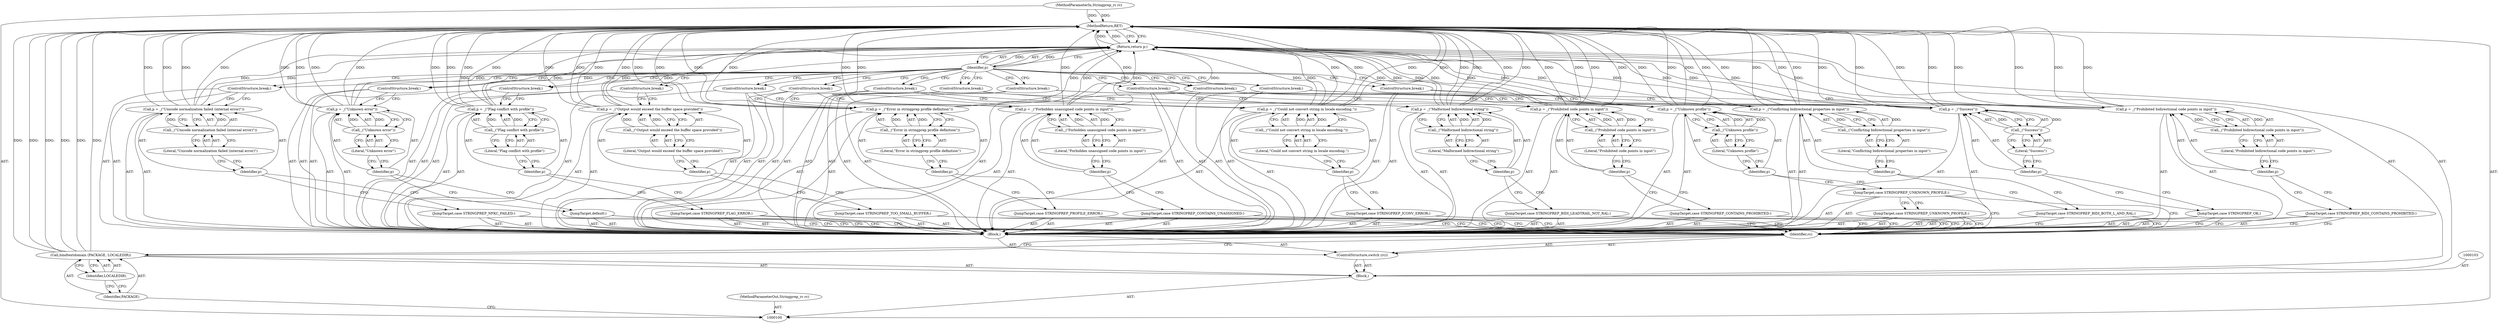 digraph "0_savannah_2e97c2796581c27213962c77f5a8571a598f9a2e_0" {
"1000191" [label="(MethodReturn,RET)"];
"1000101" [label="(MethodParameterIn,Stringprep_rc rc)"];
"1000213" [label="(MethodParameterOut,Stringprep_rc rc)"];
"1000113" [label="(Call,_(\"Success\"))"];
"1000114" [label="(Literal,\"Success\")"];
"1000111" [label="(Call,p = _(\"Success\"))"];
"1000112" [label="(Identifier,p)"];
"1000115" [label="(ControlStructure,break;)"];
"1000116" [label="(JumpTarget,case STRINGPREP_CONTAINS_UNASSIGNED:)"];
"1000119" [label="(Call,_(\"Forbidden unassigned code points in input\"))"];
"1000120" [label="(Literal,\"Forbidden unassigned code points in input\")"];
"1000117" [label="(Call,p = _(\"Forbidden unassigned code points in input\"))"];
"1000118" [label="(Identifier,p)"];
"1000121" [label="(ControlStructure,break;)"];
"1000122" [label="(JumpTarget,case STRINGPREP_CONTAINS_PROHIBITED:)"];
"1000125" [label="(Call,_(\"Prohibited code points in input\"))"];
"1000126" [label="(Literal,\"Prohibited code points in input\")"];
"1000123" [label="(Call,p = _(\"Prohibited code points in input\"))"];
"1000124" [label="(Identifier,p)"];
"1000127" [label="(ControlStructure,break;)"];
"1000102" [label="(Block,)"];
"1000128" [label="(JumpTarget,case STRINGPREP_BIDI_BOTH_L_AND_RAL:)"];
"1000131" [label="(Call,_(\"Conflicting bidirectional properties in input\"))"];
"1000132" [label="(Literal,\"Conflicting bidirectional properties in input\")"];
"1000129" [label="(Call,p = _(\"Conflicting bidirectional properties in input\"))"];
"1000130" [label="(Identifier,p)"];
"1000133" [label="(ControlStructure,break;)"];
"1000134" [label="(JumpTarget,case STRINGPREP_BIDI_LEADTRAIL_NOT_RAL:)"];
"1000137" [label="(Call,_(\"Malformed bidirectional string\"))"];
"1000138" [label="(Literal,\"Malformed bidirectional string\")"];
"1000135" [label="(Call,p = _(\"Malformed bidirectional string\"))"];
"1000136" [label="(Identifier,p)"];
"1000139" [label="(ControlStructure,break;)"];
"1000140" [label="(JumpTarget,case STRINGPREP_BIDI_CONTAINS_PROHIBITED:)"];
"1000143" [label="(Call,_(\"Prohibited bidirectional code points in input\"))"];
"1000144" [label="(Literal,\"Prohibited bidirectional code points in input\")"];
"1000141" [label="(Call,p = _(\"Prohibited bidirectional code points in input\"))"];
"1000142" [label="(Identifier,p)"];
"1000145" [label="(ControlStructure,break;)"];
"1000146" [label="(JumpTarget,case STRINGPREP_TOO_SMALL_BUFFER:)"];
"1000149" [label="(Call,_(\"Output would exceed the buffer space provided\"))"];
"1000150" [label="(Literal,\"Output would exceed the buffer space provided\")"];
"1000147" [label="(Call,p = _(\"Output would exceed the buffer space provided\"))"];
"1000148" [label="(Identifier,p)"];
"1000151" [label="(ControlStructure,break;)"];
"1000152" [label="(JumpTarget,case STRINGPREP_PROFILE_ERROR:)"];
"1000155" [label="(Call,_(\"Error in stringprep profile definition\"))"];
"1000156" [label="(Literal,\"Error in stringprep profile definition\")"];
"1000153" [label="(Call,p = _(\"Error in stringprep profile definition\"))"];
"1000154" [label="(Identifier,p)"];
"1000157" [label="(ControlStructure,break;)"];
"1000158" [label="(JumpTarget,case STRINGPREP_FLAG_ERROR:)"];
"1000161" [label="(Call,_(\"Flag conflict with profile\"))"];
"1000162" [label="(Literal,\"Flag conflict with profile\")"];
"1000159" [label="(Call,p = _(\"Flag conflict with profile\"))"];
"1000160" [label="(Identifier,p)"];
"1000163" [label="(ControlStructure,break;)"];
"1000164" [label="(JumpTarget,case STRINGPREP_UNKNOWN_PROFILE:)"];
"1000165" [label="(JumpTarget,case STRINGPREP_UNKNOWN_PROFILE:)"];
"1000168" [label="(Call,_(\"Unknown profile\"))"];
"1000169" [label="(Literal,\"Unknown profile\")"];
"1000166" [label="(Call,p = _(\"Unknown profile\"))"];
"1000167" [label="(Identifier,p)"];
"1000170" [label="(ControlStructure,break;)"];
"1000171" [label="(JumpTarget,case STRINGPREP_ICONV_ERROR:)"];
"1000105" [label="(Identifier,PACKAGE)"];
"1000104" [label="(Call,bindtextdomain (PACKAGE, LOCALEDIR))"];
"1000106" [label="(Identifier,LOCALEDIR)"];
"1000174" [label="(Call,_(\"Could not convert string in locale encoding.\"))"];
"1000175" [label="(Literal,\"Could not convert string in locale encoding.\")"];
"1000172" [label="(Call,p = _(\"Could not convert string in locale encoding.\"))"];
"1000173" [label="(Identifier,p)"];
"1000176" [label="(ControlStructure,break;)"];
"1000177" [label="(JumpTarget,case STRINGPREP_NFKC_FAILED:)"];
"1000180" [label="(Call,_(\"Unicode normalization failed (internal error)\"))"];
"1000181" [label="(Literal,\"Unicode normalization failed (internal error)\")"];
"1000178" [label="(Call,p = _(\"Unicode normalization failed (internal error)\"))"];
"1000179" [label="(Identifier,p)"];
"1000182" [label="(ControlStructure,break;)"];
"1000183" [label="(JumpTarget,default:)"];
"1000186" [label="(Call,_(\"Unknown error\"))"];
"1000187" [label="(Literal,\"Unknown error\")"];
"1000184" [label="(Call,p = _(\"Unknown error\"))"];
"1000185" [label="(Identifier,p)"];
"1000188" [label="(ControlStructure,break;)"];
"1000189" [label="(Return,return p;)"];
"1000190" [label="(Identifier,p)"];
"1000108" [label="(Identifier,rc)"];
"1000107" [label="(ControlStructure,switch (rc))"];
"1000109" [label="(Block,)"];
"1000110" [label="(JumpTarget,case STRINGPREP_OK:)"];
"1000191" -> "1000100"  [label="AST: "];
"1000191" -> "1000189"  [label="CFG: "];
"1000123" -> "1000191"  [label="DDG: "];
"1000123" -> "1000191"  [label="DDG: "];
"1000184" -> "1000191"  [label="DDG: "];
"1000184" -> "1000191"  [label="DDG: "];
"1000104" -> "1000191"  [label="DDG: "];
"1000104" -> "1000191"  [label="DDG: "];
"1000104" -> "1000191"  [label="DDG: "];
"1000159" -> "1000191"  [label="DDG: "];
"1000159" -> "1000191"  [label="DDG: "];
"1000178" -> "1000191"  [label="DDG: "];
"1000178" -> "1000191"  [label="DDG: "];
"1000117" -> "1000191"  [label="DDG: "];
"1000117" -> "1000191"  [label="DDG: "];
"1000111" -> "1000191"  [label="DDG: "];
"1000111" -> "1000191"  [label="DDG: "];
"1000153" -> "1000191"  [label="DDG: "];
"1000153" -> "1000191"  [label="DDG: "];
"1000166" -> "1000191"  [label="DDG: "];
"1000166" -> "1000191"  [label="DDG: "];
"1000129" -> "1000191"  [label="DDG: "];
"1000129" -> "1000191"  [label="DDG: "];
"1000141" -> "1000191"  [label="DDG: "];
"1000141" -> "1000191"  [label="DDG: "];
"1000147" -> "1000191"  [label="DDG: "];
"1000147" -> "1000191"  [label="DDG: "];
"1000101" -> "1000191"  [label="DDG: "];
"1000172" -> "1000191"  [label="DDG: "];
"1000172" -> "1000191"  [label="DDG: "];
"1000135" -> "1000191"  [label="DDG: "];
"1000135" -> "1000191"  [label="DDG: "];
"1000189" -> "1000191"  [label="DDG: "];
"1000101" -> "1000100"  [label="AST: "];
"1000101" -> "1000191"  [label="DDG: "];
"1000213" -> "1000100"  [label="AST: "];
"1000113" -> "1000111"  [label="AST: "];
"1000113" -> "1000114"  [label="CFG: "];
"1000114" -> "1000113"  [label="AST: "];
"1000111" -> "1000113"  [label="CFG: "];
"1000113" -> "1000111"  [label="DDG: "];
"1000114" -> "1000113"  [label="AST: "];
"1000114" -> "1000112"  [label="CFG: "];
"1000113" -> "1000114"  [label="CFG: "];
"1000111" -> "1000109"  [label="AST: "];
"1000111" -> "1000113"  [label="CFG: "];
"1000112" -> "1000111"  [label="AST: "];
"1000113" -> "1000111"  [label="AST: "];
"1000115" -> "1000111"  [label="CFG: "];
"1000111" -> "1000191"  [label="DDG: "];
"1000111" -> "1000191"  [label="DDG: "];
"1000113" -> "1000111"  [label="DDG: "];
"1000111" -> "1000189"  [label="DDG: "];
"1000112" -> "1000111"  [label="AST: "];
"1000112" -> "1000110"  [label="CFG: "];
"1000114" -> "1000112"  [label="CFG: "];
"1000115" -> "1000109"  [label="AST: "];
"1000115" -> "1000111"  [label="CFG: "];
"1000190" -> "1000115"  [label="CFG: "];
"1000116" -> "1000109"  [label="AST: "];
"1000116" -> "1000108"  [label="CFG: "];
"1000118" -> "1000116"  [label="CFG: "];
"1000119" -> "1000117"  [label="AST: "];
"1000119" -> "1000120"  [label="CFG: "];
"1000120" -> "1000119"  [label="AST: "];
"1000117" -> "1000119"  [label="CFG: "];
"1000119" -> "1000117"  [label="DDG: "];
"1000120" -> "1000119"  [label="AST: "];
"1000120" -> "1000118"  [label="CFG: "];
"1000119" -> "1000120"  [label="CFG: "];
"1000117" -> "1000109"  [label="AST: "];
"1000117" -> "1000119"  [label="CFG: "];
"1000118" -> "1000117"  [label="AST: "];
"1000119" -> "1000117"  [label="AST: "];
"1000121" -> "1000117"  [label="CFG: "];
"1000117" -> "1000191"  [label="DDG: "];
"1000117" -> "1000191"  [label="DDG: "];
"1000119" -> "1000117"  [label="DDG: "];
"1000117" -> "1000189"  [label="DDG: "];
"1000118" -> "1000117"  [label="AST: "];
"1000118" -> "1000116"  [label="CFG: "];
"1000120" -> "1000118"  [label="CFG: "];
"1000121" -> "1000109"  [label="AST: "];
"1000121" -> "1000117"  [label="CFG: "];
"1000190" -> "1000121"  [label="CFG: "];
"1000122" -> "1000109"  [label="AST: "];
"1000122" -> "1000108"  [label="CFG: "];
"1000124" -> "1000122"  [label="CFG: "];
"1000125" -> "1000123"  [label="AST: "];
"1000125" -> "1000126"  [label="CFG: "];
"1000126" -> "1000125"  [label="AST: "];
"1000123" -> "1000125"  [label="CFG: "];
"1000125" -> "1000123"  [label="DDG: "];
"1000126" -> "1000125"  [label="AST: "];
"1000126" -> "1000124"  [label="CFG: "];
"1000125" -> "1000126"  [label="CFG: "];
"1000123" -> "1000109"  [label="AST: "];
"1000123" -> "1000125"  [label="CFG: "];
"1000124" -> "1000123"  [label="AST: "];
"1000125" -> "1000123"  [label="AST: "];
"1000127" -> "1000123"  [label="CFG: "];
"1000123" -> "1000191"  [label="DDG: "];
"1000123" -> "1000191"  [label="DDG: "];
"1000125" -> "1000123"  [label="DDG: "];
"1000123" -> "1000189"  [label="DDG: "];
"1000124" -> "1000123"  [label="AST: "];
"1000124" -> "1000122"  [label="CFG: "];
"1000126" -> "1000124"  [label="CFG: "];
"1000127" -> "1000109"  [label="AST: "];
"1000127" -> "1000123"  [label="CFG: "];
"1000190" -> "1000127"  [label="CFG: "];
"1000102" -> "1000100"  [label="AST: "];
"1000103" -> "1000102"  [label="AST: "];
"1000104" -> "1000102"  [label="AST: "];
"1000107" -> "1000102"  [label="AST: "];
"1000189" -> "1000102"  [label="AST: "];
"1000128" -> "1000109"  [label="AST: "];
"1000128" -> "1000108"  [label="CFG: "];
"1000130" -> "1000128"  [label="CFG: "];
"1000131" -> "1000129"  [label="AST: "];
"1000131" -> "1000132"  [label="CFG: "];
"1000132" -> "1000131"  [label="AST: "];
"1000129" -> "1000131"  [label="CFG: "];
"1000131" -> "1000129"  [label="DDG: "];
"1000132" -> "1000131"  [label="AST: "];
"1000132" -> "1000130"  [label="CFG: "];
"1000131" -> "1000132"  [label="CFG: "];
"1000129" -> "1000109"  [label="AST: "];
"1000129" -> "1000131"  [label="CFG: "];
"1000130" -> "1000129"  [label="AST: "];
"1000131" -> "1000129"  [label="AST: "];
"1000133" -> "1000129"  [label="CFG: "];
"1000129" -> "1000191"  [label="DDG: "];
"1000129" -> "1000191"  [label="DDG: "];
"1000131" -> "1000129"  [label="DDG: "];
"1000129" -> "1000189"  [label="DDG: "];
"1000130" -> "1000129"  [label="AST: "];
"1000130" -> "1000128"  [label="CFG: "];
"1000132" -> "1000130"  [label="CFG: "];
"1000133" -> "1000109"  [label="AST: "];
"1000133" -> "1000129"  [label="CFG: "];
"1000190" -> "1000133"  [label="CFG: "];
"1000134" -> "1000109"  [label="AST: "];
"1000134" -> "1000108"  [label="CFG: "];
"1000136" -> "1000134"  [label="CFG: "];
"1000137" -> "1000135"  [label="AST: "];
"1000137" -> "1000138"  [label="CFG: "];
"1000138" -> "1000137"  [label="AST: "];
"1000135" -> "1000137"  [label="CFG: "];
"1000137" -> "1000135"  [label="DDG: "];
"1000138" -> "1000137"  [label="AST: "];
"1000138" -> "1000136"  [label="CFG: "];
"1000137" -> "1000138"  [label="CFG: "];
"1000135" -> "1000109"  [label="AST: "];
"1000135" -> "1000137"  [label="CFG: "];
"1000136" -> "1000135"  [label="AST: "];
"1000137" -> "1000135"  [label="AST: "];
"1000139" -> "1000135"  [label="CFG: "];
"1000135" -> "1000191"  [label="DDG: "];
"1000135" -> "1000191"  [label="DDG: "];
"1000137" -> "1000135"  [label="DDG: "];
"1000135" -> "1000189"  [label="DDG: "];
"1000136" -> "1000135"  [label="AST: "];
"1000136" -> "1000134"  [label="CFG: "];
"1000138" -> "1000136"  [label="CFG: "];
"1000139" -> "1000109"  [label="AST: "];
"1000139" -> "1000135"  [label="CFG: "];
"1000190" -> "1000139"  [label="CFG: "];
"1000140" -> "1000109"  [label="AST: "];
"1000140" -> "1000108"  [label="CFG: "];
"1000142" -> "1000140"  [label="CFG: "];
"1000143" -> "1000141"  [label="AST: "];
"1000143" -> "1000144"  [label="CFG: "];
"1000144" -> "1000143"  [label="AST: "];
"1000141" -> "1000143"  [label="CFG: "];
"1000143" -> "1000141"  [label="DDG: "];
"1000144" -> "1000143"  [label="AST: "];
"1000144" -> "1000142"  [label="CFG: "];
"1000143" -> "1000144"  [label="CFG: "];
"1000141" -> "1000109"  [label="AST: "];
"1000141" -> "1000143"  [label="CFG: "];
"1000142" -> "1000141"  [label="AST: "];
"1000143" -> "1000141"  [label="AST: "];
"1000145" -> "1000141"  [label="CFG: "];
"1000141" -> "1000191"  [label="DDG: "];
"1000141" -> "1000191"  [label="DDG: "];
"1000143" -> "1000141"  [label="DDG: "];
"1000141" -> "1000189"  [label="DDG: "];
"1000142" -> "1000141"  [label="AST: "];
"1000142" -> "1000140"  [label="CFG: "];
"1000144" -> "1000142"  [label="CFG: "];
"1000145" -> "1000109"  [label="AST: "];
"1000145" -> "1000141"  [label="CFG: "];
"1000190" -> "1000145"  [label="CFG: "];
"1000146" -> "1000109"  [label="AST: "];
"1000146" -> "1000108"  [label="CFG: "];
"1000148" -> "1000146"  [label="CFG: "];
"1000149" -> "1000147"  [label="AST: "];
"1000149" -> "1000150"  [label="CFG: "];
"1000150" -> "1000149"  [label="AST: "];
"1000147" -> "1000149"  [label="CFG: "];
"1000149" -> "1000147"  [label="DDG: "];
"1000150" -> "1000149"  [label="AST: "];
"1000150" -> "1000148"  [label="CFG: "];
"1000149" -> "1000150"  [label="CFG: "];
"1000147" -> "1000109"  [label="AST: "];
"1000147" -> "1000149"  [label="CFG: "];
"1000148" -> "1000147"  [label="AST: "];
"1000149" -> "1000147"  [label="AST: "];
"1000151" -> "1000147"  [label="CFG: "];
"1000147" -> "1000191"  [label="DDG: "];
"1000147" -> "1000191"  [label="DDG: "];
"1000149" -> "1000147"  [label="DDG: "];
"1000147" -> "1000189"  [label="DDG: "];
"1000148" -> "1000147"  [label="AST: "];
"1000148" -> "1000146"  [label="CFG: "];
"1000150" -> "1000148"  [label="CFG: "];
"1000151" -> "1000109"  [label="AST: "];
"1000151" -> "1000147"  [label="CFG: "];
"1000190" -> "1000151"  [label="CFG: "];
"1000152" -> "1000109"  [label="AST: "];
"1000152" -> "1000108"  [label="CFG: "];
"1000154" -> "1000152"  [label="CFG: "];
"1000155" -> "1000153"  [label="AST: "];
"1000155" -> "1000156"  [label="CFG: "];
"1000156" -> "1000155"  [label="AST: "];
"1000153" -> "1000155"  [label="CFG: "];
"1000155" -> "1000153"  [label="DDG: "];
"1000156" -> "1000155"  [label="AST: "];
"1000156" -> "1000154"  [label="CFG: "];
"1000155" -> "1000156"  [label="CFG: "];
"1000153" -> "1000109"  [label="AST: "];
"1000153" -> "1000155"  [label="CFG: "];
"1000154" -> "1000153"  [label="AST: "];
"1000155" -> "1000153"  [label="AST: "];
"1000157" -> "1000153"  [label="CFG: "];
"1000153" -> "1000191"  [label="DDG: "];
"1000153" -> "1000191"  [label="DDG: "];
"1000155" -> "1000153"  [label="DDG: "];
"1000153" -> "1000189"  [label="DDG: "];
"1000154" -> "1000153"  [label="AST: "];
"1000154" -> "1000152"  [label="CFG: "];
"1000156" -> "1000154"  [label="CFG: "];
"1000157" -> "1000109"  [label="AST: "];
"1000157" -> "1000153"  [label="CFG: "];
"1000190" -> "1000157"  [label="CFG: "];
"1000158" -> "1000109"  [label="AST: "];
"1000158" -> "1000108"  [label="CFG: "];
"1000160" -> "1000158"  [label="CFG: "];
"1000161" -> "1000159"  [label="AST: "];
"1000161" -> "1000162"  [label="CFG: "];
"1000162" -> "1000161"  [label="AST: "];
"1000159" -> "1000161"  [label="CFG: "];
"1000161" -> "1000159"  [label="DDG: "];
"1000162" -> "1000161"  [label="AST: "];
"1000162" -> "1000160"  [label="CFG: "];
"1000161" -> "1000162"  [label="CFG: "];
"1000159" -> "1000109"  [label="AST: "];
"1000159" -> "1000161"  [label="CFG: "];
"1000160" -> "1000159"  [label="AST: "];
"1000161" -> "1000159"  [label="AST: "];
"1000163" -> "1000159"  [label="CFG: "];
"1000159" -> "1000191"  [label="DDG: "];
"1000159" -> "1000191"  [label="DDG: "];
"1000161" -> "1000159"  [label="DDG: "];
"1000159" -> "1000189"  [label="DDG: "];
"1000160" -> "1000159"  [label="AST: "];
"1000160" -> "1000158"  [label="CFG: "];
"1000162" -> "1000160"  [label="CFG: "];
"1000163" -> "1000109"  [label="AST: "];
"1000163" -> "1000159"  [label="CFG: "];
"1000190" -> "1000163"  [label="CFG: "];
"1000164" -> "1000109"  [label="AST: "];
"1000164" -> "1000108"  [label="CFG: "];
"1000165" -> "1000164"  [label="CFG: "];
"1000165" -> "1000109"  [label="AST: "];
"1000165" -> "1000108"  [label="CFG: "];
"1000165" -> "1000164"  [label="CFG: "];
"1000167" -> "1000165"  [label="CFG: "];
"1000168" -> "1000166"  [label="AST: "];
"1000168" -> "1000169"  [label="CFG: "];
"1000169" -> "1000168"  [label="AST: "];
"1000166" -> "1000168"  [label="CFG: "];
"1000168" -> "1000166"  [label="DDG: "];
"1000169" -> "1000168"  [label="AST: "];
"1000169" -> "1000167"  [label="CFG: "];
"1000168" -> "1000169"  [label="CFG: "];
"1000166" -> "1000109"  [label="AST: "];
"1000166" -> "1000168"  [label="CFG: "];
"1000167" -> "1000166"  [label="AST: "];
"1000168" -> "1000166"  [label="AST: "];
"1000170" -> "1000166"  [label="CFG: "];
"1000166" -> "1000191"  [label="DDG: "];
"1000166" -> "1000191"  [label="DDG: "];
"1000168" -> "1000166"  [label="DDG: "];
"1000166" -> "1000189"  [label="DDG: "];
"1000167" -> "1000166"  [label="AST: "];
"1000167" -> "1000165"  [label="CFG: "];
"1000169" -> "1000167"  [label="CFG: "];
"1000170" -> "1000109"  [label="AST: "];
"1000170" -> "1000166"  [label="CFG: "];
"1000190" -> "1000170"  [label="CFG: "];
"1000171" -> "1000109"  [label="AST: "];
"1000171" -> "1000108"  [label="CFG: "];
"1000173" -> "1000171"  [label="CFG: "];
"1000105" -> "1000104"  [label="AST: "];
"1000105" -> "1000100"  [label="CFG: "];
"1000106" -> "1000105"  [label="CFG: "];
"1000104" -> "1000102"  [label="AST: "];
"1000104" -> "1000106"  [label="CFG: "];
"1000105" -> "1000104"  [label="AST: "];
"1000106" -> "1000104"  [label="AST: "];
"1000108" -> "1000104"  [label="CFG: "];
"1000104" -> "1000191"  [label="DDG: "];
"1000104" -> "1000191"  [label="DDG: "];
"1000104" -> "1000191"  [label="DDG: "];
"1000106" -> "1000104"  [label="AST: "];
"1000106" -> "1000105"  [label="CFG: "];
"1000104" -> "1000106"  [label="CFG: "];
"1000174" -> "1000172"  [label="AST: "];
"1000174" -> "1000175"  [label="CFG: "];
"1000175" -> "1000174"  [label="AST: "];
"1000172" -> "1000174"  [label="CFG: "];
"1000174" -> "1000172"  [label="DDG: "];
"1000175" -> "1000174"  [label="AST: "];
"1000175" -> "1000173"  [label="CFG: "];
"1000174" -> "1000175"  [label="CFG: "];
"1000172" -> "1000109"  [label="AST: "];
"1000172" -> "1000174"  [label="CFG: "];
"1000173" -> "1000172"  [label="AST: "];
"1000174" -> "1000172"  [label="AST: "];
"1000176" -> "1000172"  [label="CFG: "];
"1000172" -> "1000191"  [label="DDG: "];
"1000172" -> "1000191"  [label="DDG: "];
"1000174" -> "1000172"  [label="DDG: "];
"1000172" -> "1000189"  [label="DDG: "];
"1000173" -> "1000172"  [label="AST: "];
"1000173" -> "1000171"  [label="CFG: "];
"1000175" -> "1000173"  [label="CFG: "];
"1000176" -> "1000109"  [label="AST: "];
"1000176" -> "1000172"  [label="CFG: "];
"1000190" -> "1000176"  [label="CFG: "];
"1000177" -> "1000109"  [label="AST: "];
"1000177" -> "1000108"  [label="CFG: "];
"1000179" -> "1000177"  [label="CFG: "];
"1000180" -> "1000178"  [label="AST: "];
"1000180" -> "1000181"  [label="CFG: "];
"1000181" -> "1000180"  [label="AST: "];
"1000178" -> "1000180"  [label="CFG: "];
"1000180" -> "1000178"  [label="DDG: "];
"1000181" -> "1000180"  [label="AST: "];
"1000181" -> "1000179"  [label="CFG: "];
"1000180" -> "1000181"  [label="CFG: "];
"1000178" -> "1000109"  [label="AST: "];
"1000178" -> "1000180"  [label="CFG: "];
"1000179" -> "1000178"  [label="AST: "];
"1000180" -> "1000178"  [label="AST: "];
"1000182" -> "1000178"  [label="CFG: "];
"1000178" -> "1000191"  [label="DDG: "];
"1000178" -> "1000191"  [label="DDG: "];
"1000180" -> "1000178"  [label="DDG: "];
"1000178" -> "1000189"  [label="DDG: "];
"1000179" -> "1000178"  [label="AST: "];
"1000179" -> "1000177"  [label="CFG: "];
"1000181" -> "1000179"  [label="CFG: "];
"1000182" -> "1000109"  [label="AST: "];
"1000182" -> "1000178"  [label="CFG: "];
"1000190" -> "1000182"  [label="CFG: "];
"1000183" -> "1000109"  [label="AST: "];
"1000183" -> "1000108"  [label="CFG: "];
"1000185" -> "1000183"  [label="CFG: "];
"1000186" -> "1000184"  [label="AST: "];
"1000186" -> "1000187"  [label="CFG: "];
"1000187" -> "1000186"  [label="AST: "];
"1000184" -> "1000186"  [label="CFG: "];
"1000186" -> "1000184"  [label="DDG: "];
"1000187" -> "1000186"  [label="AST: "];
"1000187" -> "1000185"  [label="CFG: "];
"1000186" -> "1000187"  [label="CFG: "];
"1000184" -> "1000109"  [label="AST: "];
"1000184" -> "1000186"  [label="CFG: "];
"1000185" -> "1000184"  [label="AST: "];
"1000186" -> "1000184"  [label="AST: "];
"1000188" -> "1000184"  [label="CFG: "];
"1000184" -> "1000191"  [label="DDG: "];
"1000184" -> "1000191"  [label="DDG: "];
"1000186" -> "1000184"  [label="DDG: "];
"1000184" -> "1000189"  [label="DDG: "];
"1000185" -> "1000184"  [label="AST: "];
"1000185" -> "1000183"  [label="CFG: "];
"1000187" -> "1000185"  [label="CFG: "];
"1000188" -> "1000109"  [label="AST: "];
"1000188" -> "1000184"  [label="CFG: "];
"1000190" -> "1000188"  [label="CFG: "];
"1000189" -> "1000102"  [label="AST: "];
"1000189" -> "1000190"  [label="CFG: "];
"1000190" -> "1000189"  [label="AST: "];
"1000191" -> "1000189"  [label="CFG: "];
"1000189" -> "1000191"  [label="DDG: "];
"1000190" -> "1000189"  [label="DDG: "];
"1000129" -> "1000189"  [label="DDG: "];
"1000141" -> "1000189"  [label="DDG: "];
"1000184" -> "1000189"  [label="DDG: "];
"1000178" -> "1000189"  [label="DDG: "];
"1000159" -> "1000189"  [label="DDG: "];
"1000166" -> "1000189"  [label="DDG: "];
"1000147" -> "1000189"  [label="DDG: "];
"1000117" -> "1000189"  [label="DDG: "];
"1000111" -> "1000189"  [label="DDG: "];
"1000153" -> "1000189"  [label="DDG: "];
"1000172" -> "1000189"  [label="DDG: "];
"1000135" -> "1000189"  [label="DDG: "];
"1000123" -> "1000189"  [label="DDG: "];
"1000190" -> "1000189"  [label="AST: "];
"1000190" -> "1000115"  [label="CFG: "];
"1000190" -> "1000121"  [label="CFG: "];
"1000190" -> "1000127"  [label="CFG: "];
"1000190" -> "1000133"  [label="CFG: "];
"1000190" -> "1000139"  [label="CFG: "];
"1000190" -> "1000145"  [label="CFG: "];
"1000190" -> "1000151"  [label="CFG: "];
"1000190" -> "1000157"  [label="CFG: "];
"1000190" -> "1000163"  [label="CFG: "];
"1000190" -> "1000170"  [label="CFG: "];
"1000190" -> "1000176"  [label="CFG: "];
"1000190" -> "1000182"  [label="CFG: "];
"1000190" -> "1000188"  [label="CFG: "];
"1000189" -> "1000190"  [label="CFG: "];
"1000190" -> "1000189"  [label="DDG: "];
"1000108" -> "1000107"  [label="AST: "];
"1000108" -> "1000104"  [label="CFG: "];
"1000110" -> "1000108"  [label="CFG: "];
"1000116" -> "1000108"  [label="CFG: "];
"1000122" -> "1000108"  [label="CFG: "];
"1000128" -> "1000108"  [label="CFG: "];
"1000134" -> "1000108"  [label="CFG: "];
"1000140" -> "1000108"  [label="CFG: "];
"1000146" -> "1000108"  [label="CFG: "];
"1000152" -> "1000108"  [label="CFG: "];
"1000158" -> "1000108"  [label="CFG: "];
"1000164" -> "1000108"  [label="CFG: "];
"1000165" -> "1000108"  [label="CFG: "];
"1000171" -> "1000108"  [label="CFG: "];
"1000177" -> "1000108"  [label="CFG: "];
"1000183" -> "1000108"  [label="CFG: "];
"1000107" -> "1000102"  [label="AST: "];
"1000108" -> "1000107"  [label="AST: "];
"1000109" -> "1000107"  [label="AST: "];
"1000109" -> "1000107"  [label="AST: "];
"1000110" -> "1000109"  [label="AST: "];
"1000111" -> "1000109"  [label="AST: "];
"1000115" -> "1000109"  [label="AST: "];
"1000116" -> "1000109"  [label="AST: "];
"1000117" -> "1000109"  [label="AST: "];
"1000121" -> "1000109"  [label="AST: "];
"1000122" -> "1000109"  [label="AST: "];
"1000123" -> "1000109"  [label="AST: "];
"1000127" -> "1000109"  [label="AST: "];
"1000128" -> "1000109"  [label="AST: "];
"1000129" -> "1000109"  [label="AST: "];
"1000133" -> "1000109"  [label="AST: "];
"1000134" -> "1000109"  [label="AST: "];
"1000135" -> "1000109"  [label="AST: "];
"1000139" -> "1000109"  [label="AST: "];
"1000140" -> "1000109"  [label="AST: "];
"1000141" -> "1000109"  [label="AST: "];
"1000145" -> "1000109"  [label="AST: "];
"1000146" -> "1000109"  [label="AST: "];
"1000147" -> "1000109"  [label="AST: "];
"1000151" -> "1000109"  [label="AST: "];
"1000152" -> "1000109"  [label="AST: "];
"1000153" -> "1000109"  [label="AST: "];
"1000157" -> "1000109"  [label="AST: "];
"1000158" -> "1000109"  [label="AST: "];
"1000159" -> "1000109"  [label="AST: "];
"1000163" -> "1000109"  [label="AST: "];
"1000164" -> "1000109"  [label="AST: "];
"1000165" -> "1000109"  [label="AST: "];
"1000166" -> "1000109"  [label="AST: "];
"1000170" -> "1000109"  [label="AST: "];
"1000171" -> "1000109"  [label="AST: "];
"1000172" -> "1000109"  [label="AST: "];
"1000176" -> "1000109"  [label="AST: "];
"1000177" -> "1000109"  [label="AST: "];
"1000178" -> "1000109"  [label="AST: "];
"1000182" -> "1000109"  [label="AST: "];
"1000183" -> "1000109"  [label="AST: "];
"1000184" -> "1000109"  [label="AST: "];
"1000188" -> "1000109"  [label="AST: "];
"1000110" -> "1000109"  [label="AST: "];
"1000110" -> "1000108"  [label="CFG: "];
"1000112" -> "1000110"  [label="CFG: "];
}
